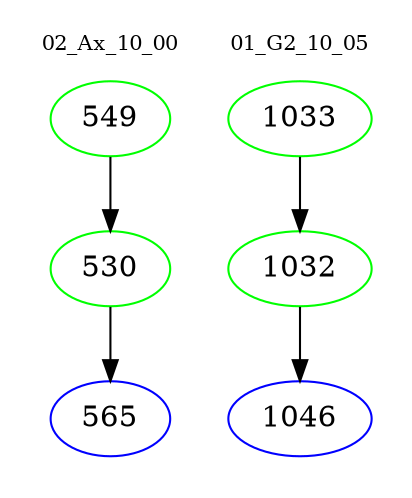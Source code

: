 digraph{
subgraph cluster_0 {
color = white
label = "02_Ax_10_00";
fontsize=10;
T0_549 [label="549", color="green"]
T0_549 -> T0_530 [color="black"]
T0_530 [label="530", color="green"]
T0_530 -> T0_565 [color="black"]
T0_565 [label="565", color="blue"]
}
subgraph cluster_1 {
color = white
label = "01_G2_10_05";
fontsize=10;
T1_1033 [label="1033", color="green"]
T1_1033 -> T1_1032 [color="black"]
T1_1032 [label="1032", color="green"]
T1_1032 -> T1_1046 [color="black"]
T1_1046 [label="1046", color="blue"]
}
}
